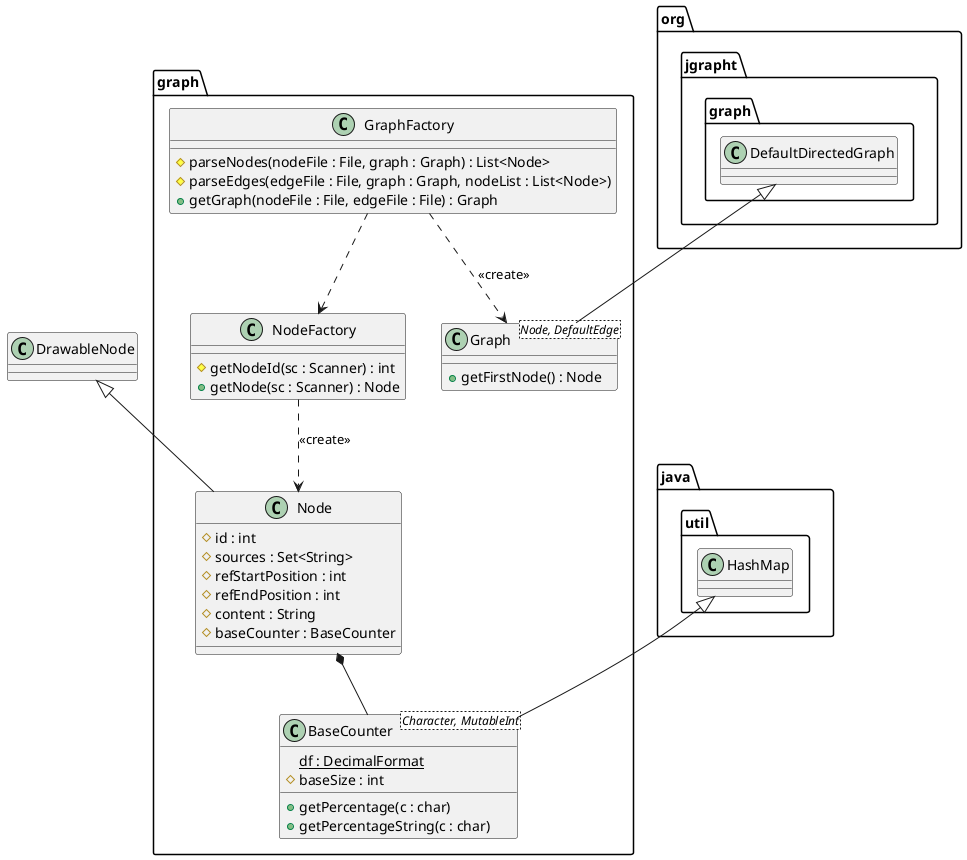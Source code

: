 @startuml

class graph.BaseCounter<Character, MutableInt> extends java.util.HashMap {
    {static} df : DecimalFormat
    # baseSize : int

    +getPercentage(c : char)
    +getPercentageString(c : char)
}
class graph.Node extends DrawableNode {
    # id : int
    # sources : Set<String>
    # refStartPosition : int
    # refEndPosition : int
    # content : String
    # baseCounter : BaseCounter
}
class graph.NodeFactory {
    #getNodeId(sc : Scanner) : int
    +getNode(sc : Scanner) : Node
}

class graph.Graph<Node, DefaultEdge> extends org.jgrapht.graph.DefaultDirectedGraph {
    +getFirstNode() : Node
}
class graph.GraphFactory {
    #parseNodes(nodeFile : File, graph : Graph) : List<Node>
    #parseEdges(edgeFile : File, graph : Graph, nodeList : List<Node>)
    +getGraph(nodeFile : File, edgeFile : File) : Graph
}

'Relations
graph.GraphFactory ..> graph.Graph : << create >>
graph.GraphFactory ..> graph.NodeFactory

graph.NodeFactory ..> graph.Node : << create >>
graph.Node *-- graph.BaseCounter


@enduml
